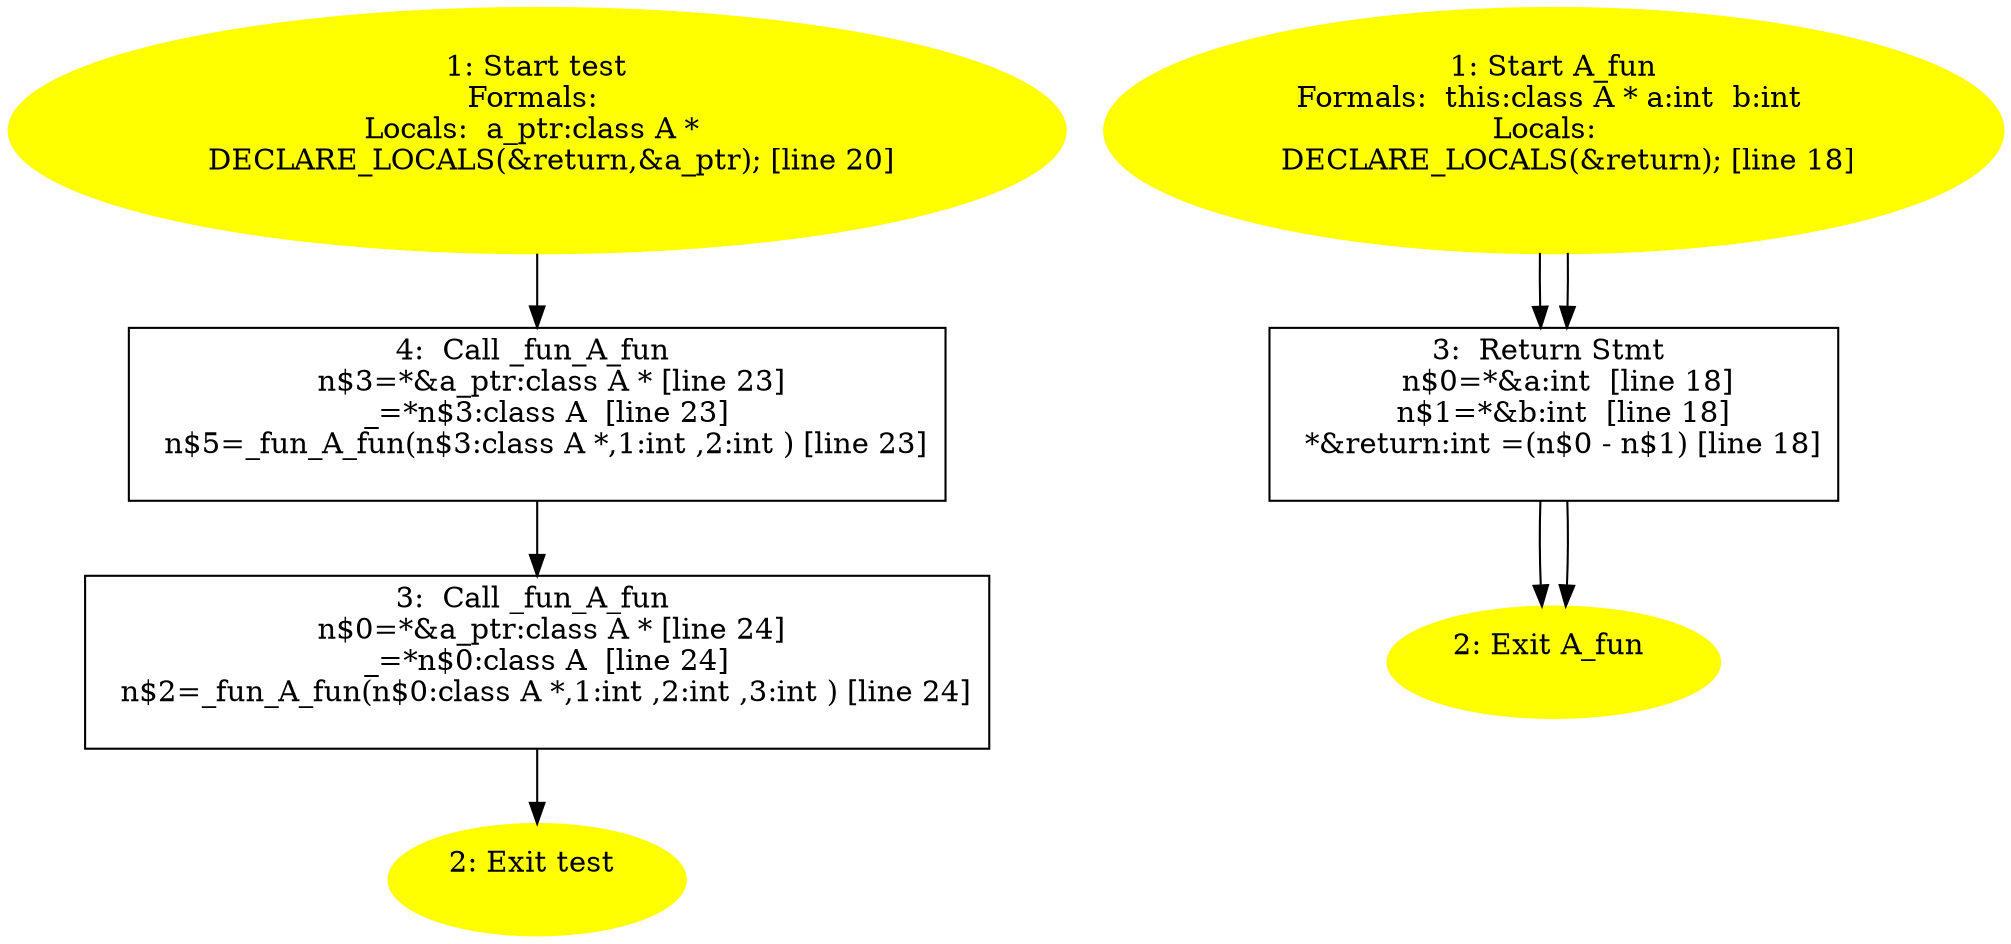 /* @generated */
digraph iCFG {
"test4" [label="4:  Call _fun_A_fun \n   n$3=*&a_ptr:class A * [line 23]\n  _=*n$3:class A  [line 23]\n  n$5=_fun_A_fun(n$3:class A *,1:int ,2:int ) [line 23]\n " shape="box"]
	

	 "test4" -> "test3" ;
"test3" [label="3:  Call _fun_A_fun \n   n$0=*&a_ptr:class A * [line 24]\n  _=*n$0:class A  [line 24]\n  n$2=_fun_A_fun(n$0:class A *,1:int ,2:int ,3:int ) [line 24]\n " shape="box"]
	

	 "test3" -> "test2" ;
"test2" [label="2: Exit test \n  " color=yellow style=filled]
	

"test1" [label="1: Start test\nFormals: \nLocals:  a_ptr:class A * \n   DECLARE_LOCALS(&return,&a_ptr); [line 20]\n " color=yellow style=filled]
	

	 "test1" -> "test4" ;
"A_fun3" [label="3:  Return Stmt \n   n$0=*&a:int  [line 16]\n  n$1=*&b:int  [line 16]\n  n$2=*&c:int  [line 16]\n  *&return:int =((n$0 + n$1) + n$2) [line 16]\n " shape="box"]
	

	 "A_fun3" -> "A_fun2" ;
"A_fun2" [label="2: Exit A_fun \n  " color=yellow style=filled]
	

"A_fun1" [label="1: Start A_fun\nFormals:  this:class A * a:int  b:int  c:int \nLocals:  \n   DECLARE_LOCALS(&return); [line 16]\n " color=yellow style=filled]
	

	 "A_fun1" -> "A_fun3" ;
"A_fun3" [label="3:  Return Stmt \n   n$0=*&a:int  [line 18]\n  n$1=*&b:int  [line 18]\n  *&return:int =(n$0 - n$1) [line 18]\n " shape="box"]
	

	 "A_fun3" -> "A_fun2" ;
"A_fun2" [label="2: Exit A_fun \n  " color=yellow style=filled]
	

"A_fun1" [label="1: Start A_fun\nFormals:  this:class A * a:int  b:int \nLocals:  \n   DECLARE_LOCALS(&return); [line 18]\n " color=yellow style=filled]
	

	 "A_fun1" -> "A_fun3" ;
}
